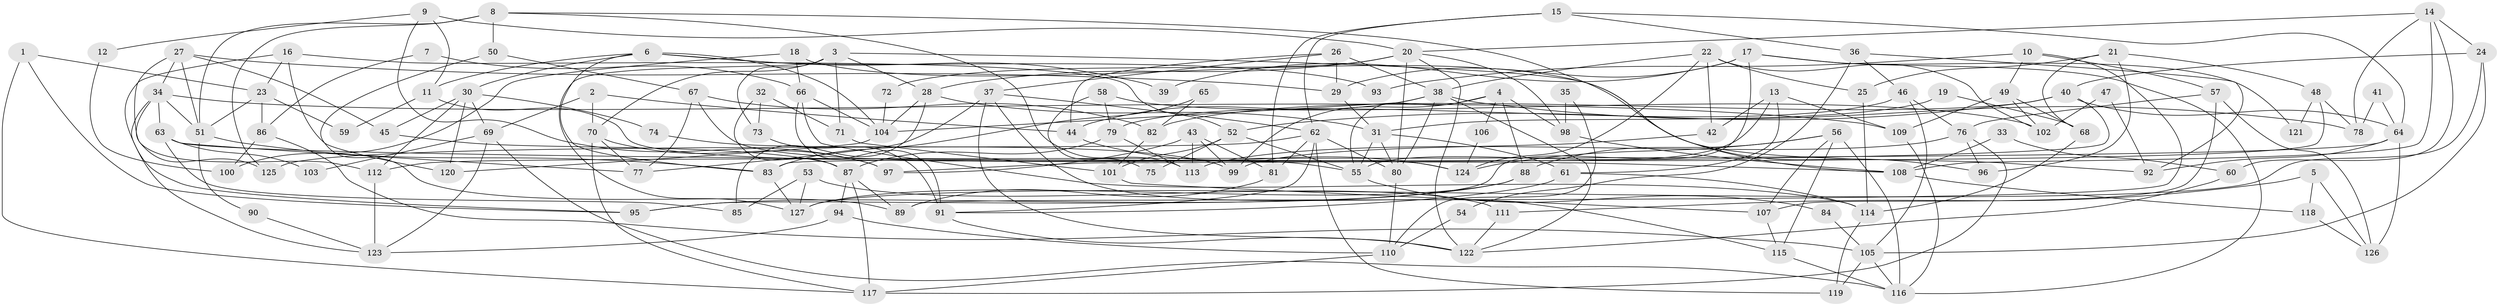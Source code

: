 // Generated by graph-tools (version 1.1) at 2025/49/03/09/25 04:49:31]
// undirected, 127 vertices, 254 edges
graph export_dot {
graph [start="1"]
  node [color=gray90,style=filled];
  1;
  2;
  3;
  4;
  5;
  6;
  7;
  8;
  9;
  10;
  11;
  12;
  13;
  14;
  15;
  16;
  17;
  18;
  19;
  20;
  21;
  22;
  23;
  24;
  25;
  26;
  27;
  28;
  29;
  30;
  31;
  32;
  33;
  34;
  35;
  36;
  37;
  38;
  39;
  40;
  41;
  42;
  43;
  44;
  45;
  46;
  47;
  48;
  49;
  50;
  51;
  52;
  53;
  54;
  55;
  56;
  57;
  58;
  59;
  60;
  61;
  62;
  63;
  64;
  65;
  66;
  67;
  68;
  69;
  70;
  71;
  72;
  73;
  74;
  75;
  76;
  77;
  78;
  79;
  80;
  81;
  82;
  83;
  84;
  85;
  86;
  87;
  88;
  89;
  90;
  91;
  92;
  93;
  94;
  95;
  96;
  97;
  98;
  99;
  100;
  101;
  102;
  103;
  104;
  105;
  106;
  107;
  108;
  109;
  110;
  111;
  112;
  113;
  114;
  115;
  116;
  117;
  118;
  119;
  120;
  121;
  122;
  123;
  124;
  125;
  126;
  127;
  1 -- 23;
  1 -- 117;
  1 -- 95;
  2 -- 44;
  2 -- 70;
  2 -- 69;
  3 -- 127;
  3 -- 71;
  3 -- 28;
  3 -- 70;
  3 -- 73;
  3 -- 96;
  4 -- 55;
  4 -- 88;
  4 -- 98;
  4 -- 99;
  4 -- 106;
  5 -- 111;
  5 -- 126;
  5 -- 118;
  6 -- 30;
  6 -- 104;
  6 -- 11;
  6 -- 39;
  6 -- 83;
  6 -- 93;
  7 -- 86;
  7 -- 66;
  8 -- 51;
  8 -- 125;
  8 -- 50;
  8 -- 108;
  8 -- 113;
  9 -- 20;
  9 -- 11;
  9 -- 12;
  9 -- 97;
  10 -- 57;
  10 -- 49;
  10 -- 89;
  10 -- 93;
  11 -- 55;
  11 -- 59;
  12 -- 100;
  13 -- 109;
  13 -- 42;
  13 -- 55;
  13 -- 61;
  14 -- 108;
  14 -- 20;
  14 -- 24;
  14 -- 60;
  14 -- 78;
  15 -- 62;
  15 -- 81;
  15 -- 36;
  15 -- 64;
  16 -- 95;
  16 -- 52;
  16 -- 23;
  16 -- 120;
  17 -- 95;
  17 -- 29;
  17 -- 39;
  17 -- 116;
  17 -- 121;
  18 -- 92;
  18 -- 66;
  18 -- 100;
  19 -- 68;
  19 -- 31;
  20 -- 122;
  20 -- 98;
  20 -- 28;
  20 -- 72;
  20 -- 80;
  21 -- 96;
  21 -- 25;
  21 -- 48;
  21 -- 68;
  22 -- 38;
  22 -- 124;
  22 -- 25;
  22 -- 42;
  22 -- 102;
  23 -- 51;
  23 -- 59;
  23 -- 86;
  24 -- 40;
  24 -- 105;
  24 -- 127;
  25 -- 114;
  26 -- 38;
  26 -- 37;
  26 -- 29;
  26 -- 44;
  27 -- 112;
  27 -- 29;
  27 -- 34;
  27 -- 45;
  27 -- 51;
  28 -- 31;
  28 -- 85;
  28 -- 104;
  29 -- 31;
  30 -- 112;
  30 -- 69;
  30 -- 45;
  30 -- 74;
  30 -- 120;
  31 -- 80;
  31 -- 55;
  31 -- 61;
  32 -- 73;
  32 -- 87;
  32 -- 71;
  33 -- 60;
  33 -- 108;
  34 -- 123;
  34 -- 51;
  34 -- 63;
  34 -- 109;
  34 -- 125;
  35 -- 98;
  35 -- 110;
  36 -- 46;
  36 -- 54;
  36 -- 92;
  37 -- 122;
  37 -- 62;
  37 -- 77;
  37 -- 115;
  38 -- 78;
  38 -- 104;
  38 -- 44;
  38 -- 80;
  38 -- 122;
  40 -- 97;
  40 -- 52;
  40 -- 64;
  40 -- 82;
  41 -- 78;
  41 -- 64;
  42 -- 99;
  43 -- 113;
  43 -- 97;
  43 -- 81;
  43 -- 99;
  44 -- 124;
  45 -- 87;
  46 -- 76;
  46 -- 105;
  46 -- 79;
  47 -- 102;
  47 -- 92;
  48 -- 83;
  48 -- 78;
  48 -- 121;
  49 -- 109;
  49 -- 68;
  49 -- 102;
  50 -- 89;
  50 -- 67;
  51 -- 83;
  51 -- 90;
  52 -- 101;
  52 -- 55;
  52 -- 75;
  53 -- 85;
  53 -- 127;
  53 -- 111;
  54 -- 110;
  55 -- 84;
  56 -- 116;
  56 -- 115;
  56 -- 88;
  56 -- 107;
  56 -- 124;
  57 -- 107;
  57 -- 126;
  57 -- 76;
  58 -- 79;
  58 -- 102;
  58 -- 75;
  60 -- 122;
  61 -- 91;
  61 -- 114;
  62 -- 80;
  62 -- 81;
  62 -- 91;
  62 -- 119;
  62 -- 125;
  63 -- 77;
  63 -- 85;
  63 -- 103;
  63 -- 108;
  64 -- 92;
  64 -- 112;
  64 -- 126;
  65 -- 82;
  65 -- 83;
  66 -- 104;
  66 -- 91;
  66 -- 114;
  67 -- 124;
  67 -- 77;
  67 -- 82;
  68 -- 114;
  69 -- 116;
  69 -- 103;
  69 -- 123;
  70 -- 77;
  70 -- 97;
  70 -- 117;
  71 -- 101;
  72 -- 104;
  73 -- 91;
  74 -- 99;
  76 -- 117;
  76 -- 96;
  76 -- 113;
  79 -- 113;
  79 -- 87;
  80 -- 110;
  81 -- 89;
  82 -- 101;
  83 -- 127;
  84 -- 105;
  86 -- 105;
  86 -- 100;
  87 -- 89;
  87 -- 94;
  87 -- 117;
  88 -- 127;
  88 -- 95;
  90 -- 123;
  91 -- 122;
  94 -- 110;
  94 -- 123;
  98 -- 108;
  101 -- 107;
  104 -- 120;
  105 -- 119;
  105 -- 116;
  106 -- 124;
  107 -- 115;
  108 -- 118;
  109 -- 116;
  110 -- 117;
  111 -- 122;
  112 -- 123;
  114 -- 119;
  115 -- 116;
  118 -- 126;
}
